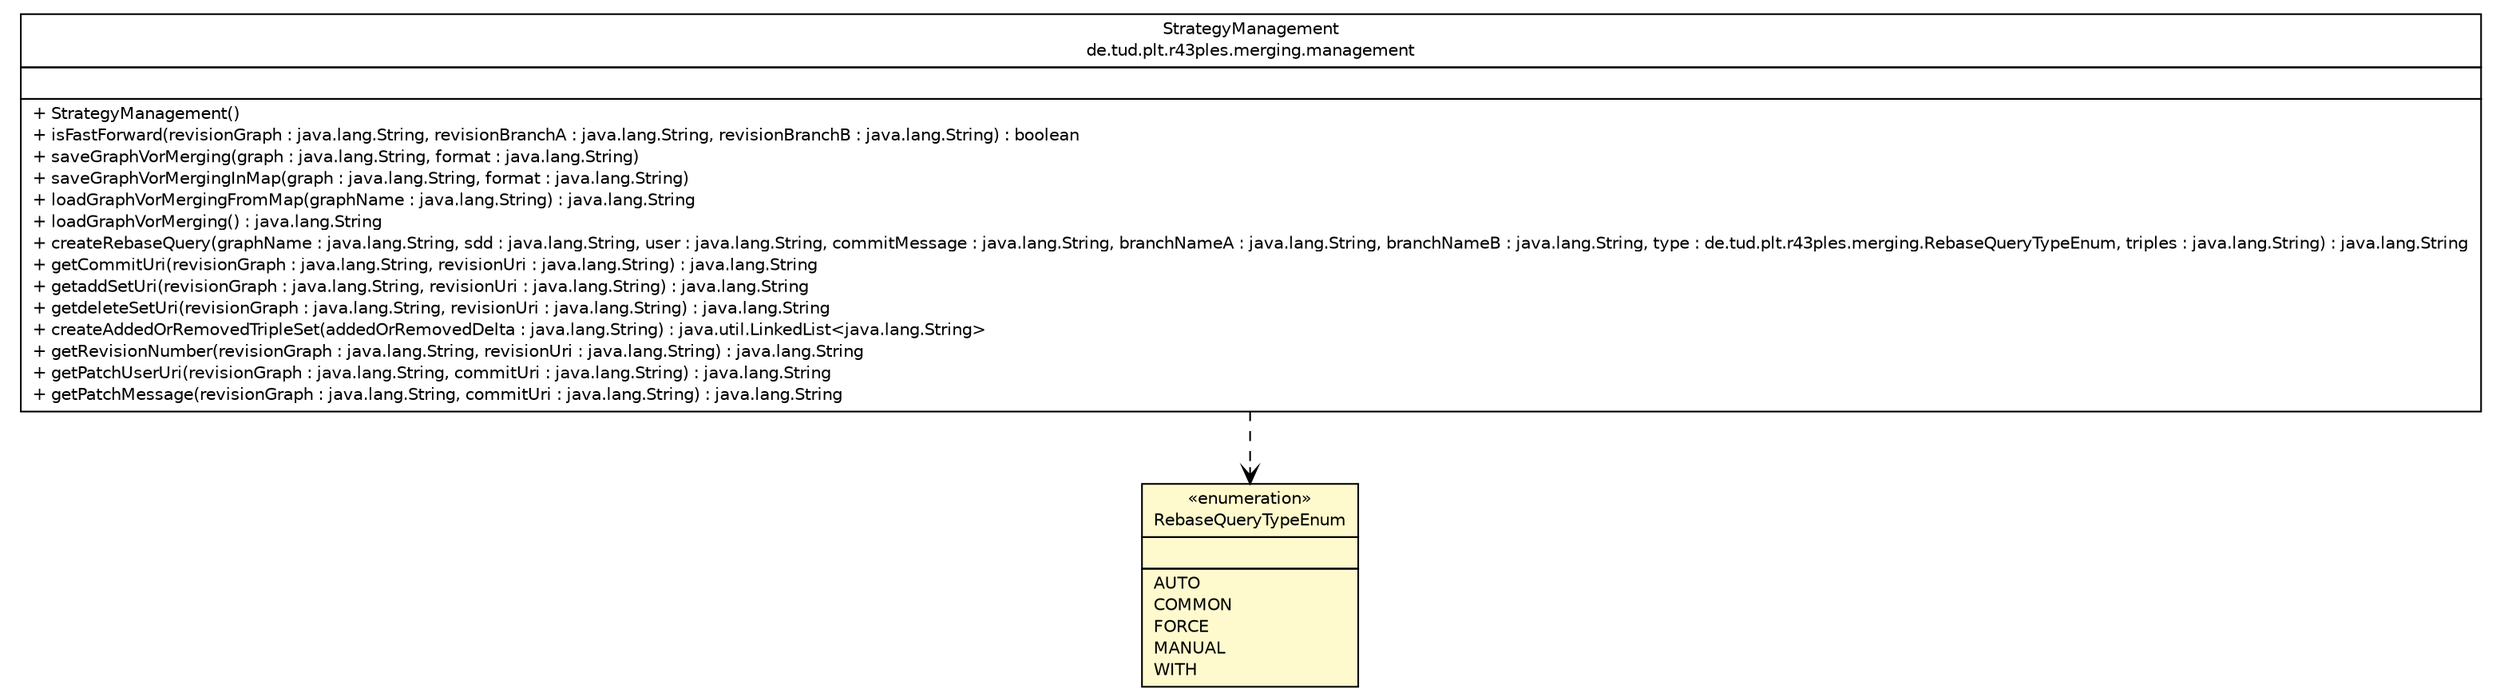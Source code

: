 #!/usr/local/bin/dot
#
# Class diagram 
# Generated by UMLGraph version R5_6-24-gf6e263 (http://www.umlgraph.org/)
#

digraph G {
	edge [fontname="Helvetica",fontsize=10,labelfontname="Helvetica",labelfontsize=10];
	node [fontname="Helvetica",fontsize=10,shape=plaintext];
	nodesep=0.25;
	ranksep=0.5;
	// de.tud.plt.r43ples.merging.RebaseQueryTypeEnum
	c4296 [label=<<table title="de.tud.plt.r43ples.merging.RebaseQueryTypeEnum" border="0" cellborder="1" cellspacing="0" cellpadding="2" port="p" bgcolor="lemonChiffon" href="./RebaseQueryTypeEnum.html">
		<tr><td><table border="0" cellspacing="0" cellpadding="1">
<tr><td align="center" balign="center"> &#171;enumeration&#187; </td></tr>
<tr><td align="center" balign="center"> RebaseQueryTypeEnum </td></tr>
		</table></td></tr>
		<tr><td><table border="0" cellspacing="0" cellpadding="1">
<tr><td align="left" balign="left">  </td></tr>
		</table></td></tr>
		<tr><td><table border="0" cellspacing="0" cellpadding="1">
<tr><td align="left" balign="left"> AUTO </td></tr>
<tr><td align="left" balign="left"> COMMON </td></tr>
<tr><td align="left" balign="left"> FORCE </td></tr>
<tr><td align="left" balign="left"> MANUAL </td></tr>
<tr><td align="left" balign="left"> WITH </td></tr>
		</table></td></tr>
		</table>>, URL="./RebaseQueryTypeEnum.html", fontname="Helvetica", fontcolor="black", fontsize=10.0];
	// de.tud.plt.r43ples.merging.management.StrategyManagement
	c4304 [label=<<table title="de.tud.plt.r43ples.merging.management.StrategyManagement" border="0" cellborder="1" cellspacing="0" cellpadding="2" port="p" href="./management/StrategyManagement.html">
		<tr><td><table border="0" cellspacing="0" cellpadding="1">
<tr><td align="center" balign="center"> StrategyManagement </td></tr>
<tr><td align="center" balign="center"> de.tud.plt.r43ples.merging.management </td></tr>
		</table></td></tr>
		<tr><td><table border="0" cellspacing="0" cellpadding="1">
<tr><td align="left" balign="left">  </td></tr>
		</table></td></tr>
		<tr><td><table border="0" cellspacing="0" cellpadding="1">
<tr><td align="left" balign="left"> + StrategyManagement() </td></tr>
<tr><td align="left" balign="left"> + isFastForward(revisionGraph : java.lang.String, revisionBranchA : java.lang.String, revisionBranchB : java.lang.String) : boolean </td></tr>
<tr><td align="left" balign="left"> + saveGraphVorMerging(graph : java.lang.String, format : java.lang.String) </td></tr>
<tr><td align="left" balign="left"> + saveGraphVorMergingInMap(graph : java.lang.String, format : java.lang.String) </td></tr>
<tr><td align="left" balign="left"> + loadGraphVorMergingFromMap(graphName : java.lang.String) : java.lang.String </td></tr>
<tr><td align="left" balign="left"> + loadGraphVorMerging() : java.lang.String </td></tr>
<tr><td align="left" balign="left"> + createRebaseQuery(graphName : java.lang.String, sdd : java.lang.String, user : java.lang.String, commitMessage : java.lang.String, branchNameA : java.lang.String, branchNameB : java.lang.String, type : de.tud.plt.r43ples.merging.RebaseQueryTypeEnum, triples : java.lang.String) : java.lang.String </td></tr>
<tr><td align="left" balign="left"> + getCommitUri(revisionGraph : java.lang.String, revisionUri : java.lang.String) : java.lang.String </td></tr>
<tr><td align="left" balign="left"> + getaddSetUri(revisionGraph : java.lang.String, revisionUri : java.lang.String) : java.lang.String </td></tr>
<tr><td align="left" balign="left"> + getdeleteSetUri(revisionGraph : java.lang.String, revisionUri : java.lang.String) : java.lang.String </td></tr>
<tr><td align="left" balign="left"> + createAddedOrRemovedTripleSet(addedOrRemovedDelta : java.lang.String) : java.util.LinkedList&lt;java.lang.String&gt; </td></tr>
<tr><td align="left" balign="left"> + getRevisionNumber(revisionGraph : java.lang.String, revisionUri : java.lang.String) : java.lang.String </td></tr>
<tr><td align="left" balign="left"> + getPatchUserUri(revisionGraph : java.lang.String, commitUri : java.lang.String) : java.lang.String </td></tr>
<tr><td align="left" balign="left"> + getPatchMessage(revisionGraph : java.lang.String, commitUri : java.lang.String) : java.lang.String </td></tr>
		</table></td></tr>
		</table>>, URL="./management/StrategyManagement.html", fontname="Helvetica", fontcolor="black", fontsize=10.0];
	// de.tud.plt.r43ples.merging.management.StrategyManagement DEPEND de.tud.plt.r43ples.merging.RebaseQueryTypeEnum
	c4304:p -> c4296:p [taillabel="", label="", headlabel="", fontname="Helvetica", fontcolor="black", fontsize=10.0, color="black", arrowhead=open, style=dashed];
}

